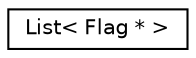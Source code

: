 digraph "Graphical Class Hierarchy"
{
 // LATEX_PDF_SIZE
  edge [fontname="Helvetica",fontsize="10",labelfontname="Helvetica",labelfontsize="10"];
  node [fontname="Helvetica",fontsize="10",shape=record];
  rankdir="LR";
  Node0 [label="List\< Flag * \>",height=0.2,width=0.4,color="black", fillcolor="white", style="filled",URL="$classList.html",tooltip=" "];
}
